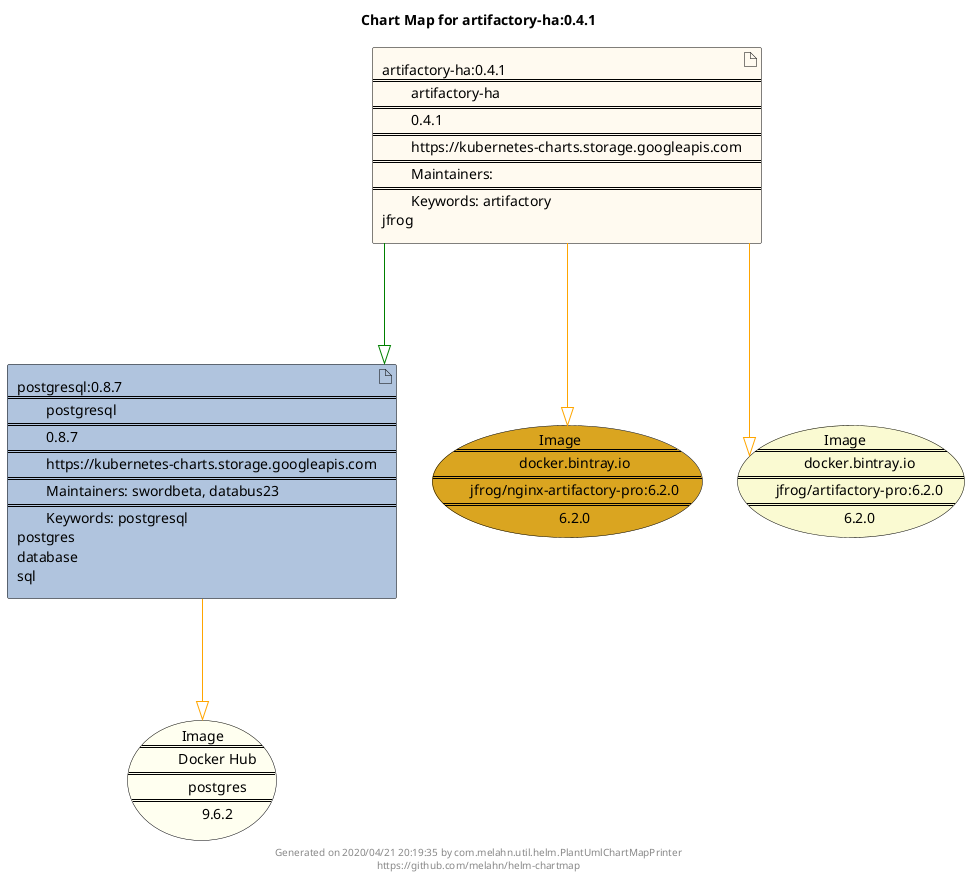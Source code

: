 @startuml
skinparam linetype ortho
skinparam backgroundColor white
skinparam usecaseBorderColor black
skinparam usecaseArrowColor LightSlateGray
skinparam artifactBorderColor black
skinparam artifactArrowColor LightSlateGray

title Chart Map for artifactory-ha:0.4.1

'There are 2 referenced Helm Charts
artifact "artifactory-ha:0.4.1\n====\n\tartifactory-ha\n====\n\t0.4.1\n====\n\thttps://kubernetes-charts.storage.googleapis.com\n====\n\tMaintainers: \n====\n\tKeywords: artifactory\njfrog" as artifactory_ha_0_4_1 #FloralWhite
artifact "postgresql:0.8.7\n====\n\tpostgresql\n====\n\t0.8.7\n====\n\thttps://kubernetes-charts.storage.googleapis.com\n====\n\tMaintainers: swordbeta, databus23\n====\n\tKeywords: postgresql\npostgres\ndatabase\nsql" as postgresql_0_8_7 #LightSteelBlue

'There are 3 referenced Docker Images
usecase "Image\n====\n\tDocker Hub\n====\n\tpostgres\n====\n\t9.6.2" as postgres_9_6_2 #Ivory
usecase "Image\n====\n\tdocker.bintray.io\n====\n\tjfrog/nginx-artifactory-pro:6.2.0\n====\n\t6.2.0" as docker_bintray_io_jfrog_nginx_artifactory_pro_6_2_0 #GoldenRod
usecase "Image\n====\n\tdocker.bintray.io\n====\n\tjfrog/artifactory-pro:6.2.0\n====\n\t6.2.0" as docker_bintray_io_jfrog_artifactory_pro_6_2_0 #LightGoldenRodYellow

'Chart Dependencies
artifactory_ha_0_4_1--[#green]-|>postgresql_0_8_7
artifactory_ha_0_4_1--[#orange]-|>docker_bintray_io_jfrog_artifactory_pro_6_2_0
artifactory_ha_0_4_1--[#orange]-|>docker_bintray_io_jfrog_nginx_artifactory_pro_6_2_0
postgresql_0_8_7--[#orange]-|>postgres_9_6_2

center footer Generated on 2020/04/21 20:19:35 by com.melahn.util.helm.PlantUmlChartMapPrinter\nhttps://github.com/melahn/helm-chartmap
@enduml
